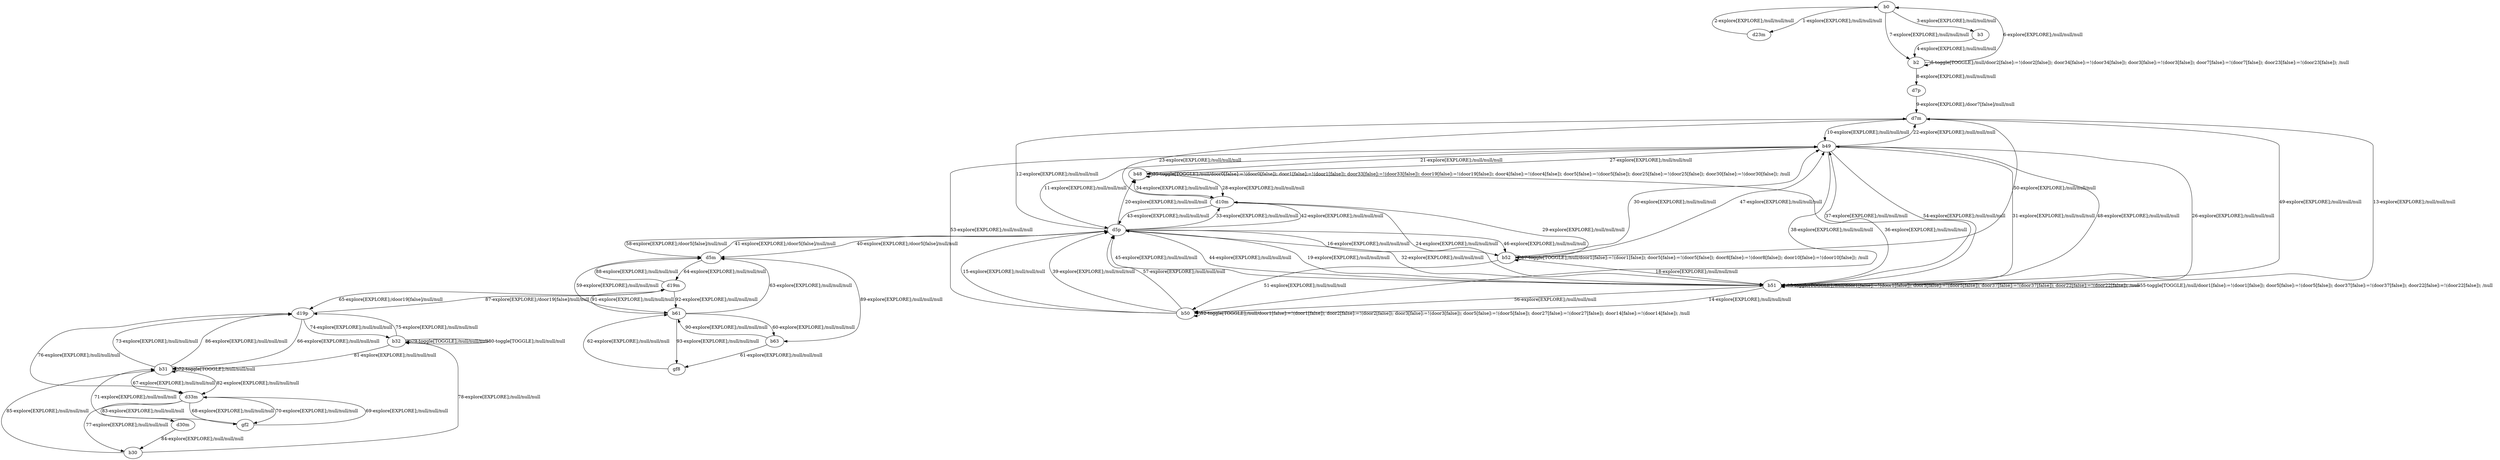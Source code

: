 # Total number of goals covered by this test: 1
# b61 --> gf8

digraph g {
"b0" -> "d23m" [label = "1-explore[EXPLORE];/null/null/null"];
"d23m" -> "b0" [label = "2-explore[EXPLORE];/null/null/null"];
"b0" -> "b3" [label = "3-explore[EXPLORE];/null/null/null"];
"b3" -> "b2" [label = "4-explore[EXPLORE];/null/null/null"];
"b2" -> "b2" [label = "5-toggle[TOGGLE];/null/door2[false]:=!(door2[false]); door34[false]:=!(door34[false]); door3[false]:=!(door3[false]); door7[false]:=!(door7[false]); door23[false]:=!(door23[false]); /null"];
"b2" -> "b0" [label = "6-explore[EXPLORE];/null/null/null"];
"b0" -> "b2" [label = "7-explore[EXPLORE];/null/null/null"];
"b2" -> "d7p" [label = "8-explore[EXPLORE];/null/null/null"];
"d7p" -> "d7m" [label = "9-explore[EXPLORE];/door7[false]/null/null"];
"d7m" -> "b49" [label = "10-explore[EXPLORE];/null/null/null"];
"b49" -> "d5p" [label = "11-explore[EXPLORE];/null/null/null"];
"d5p" -> "d7m" [label = "12-explore[EXPLORE];/null/null/null"];
"d7m" -> "b51" [label = "13-explore[EXPLORE];/null/null/null"];
"b51" -> "b50" [label = "14-explore[EXPLORE];/null/null/null"];
"b50" -> "d5p" [label = "15-explore[EXPLORE];/null/null/null"];
"d5p" -> "b52" [label = "16-explore[EXPLORE];/null/null/null"];
"b52" -> "b52" [label = "17-toggle[TOGGLE];/null/door1[false]:=!(door1[false]); door5[false]:=!(door5[false]); door8[false]:=!(door8[false]); door10[false]:=!(door10[false]); /null"];
"b52" -> "b51" [label = "18-explore[EXPLORE];/null/null/null"];
"b51" -> "d5p" [label = "19-explore[EXPLORE];/null/null/null"];
"d5p" -> "b48" [label = "20-explore[EXPLORE];/null/null/null"];
"b48" -> "b49" [label = "21-explore[EXPLORE];/null/null/null"];
"b49" -> "d7m" [label = "22-explore[EXPLORE];/null/null/null"];
"d7m" -> "d10m" [label = "23-explore[EXPLORE];/null/null/null"];
"d10m" -> "b51" [label = "24-explore[EXPLORE];/null/null/null"];
"b51" -> "b51" [label = "25-toggle[TOGGLE];/null/door1[false]:=!(door1[false]); door5[false]:=!(door5[false]); door37[false]:=!(door37[false]); door22[false]:=!(door22[false]); /null"];
"b51" -> "b49" [label = "26-explore[EXPLORE];/null/null/null"];
"b49" -> "b48" [label = "27-explore[EXPLORE];/null/null/null"];
"b48" -> "d10m" [label = "28-explore[EXPLORE];/null/null/null"];
"d10m" -> "b52" [label = "29-explore[EXPLORE];/null/null/null"];
"b52" -> "b49" [label = "30-explore[EXPLORE];/null/null/null"];
"b49" -> "b51" [label = "31-explore[EXPLORE];/null/null/null"];
"b51" -> "d5p" [label = "32-explore[EXPLORE];/null/null/null"];
"d5p" -> "d10m" [label = "33-explore[EXPLORE];/null/null/null"];
"d10m" -> "b48" [label = "34-explore[EXPLORE];/null/null/null"];
"b48" -> "b48" [label = "35-toggle[TOGGLE];/null/door0[false]:=!(door0[false]); door1[false]:=!(door1[false]); door33[false]:=!(door33[false]); door19[false]:=!(door19[false]); door4[false]:=!(door4[false]); door5[false]:=!(door5[false]); door25[false]:=!(door25[false]); door30[false]:=!(door30[false]); /null"];
"b48" -> "b51" [label = "36-explore[EXPLORE];/null/null/null"];
"b51" -> "b49" [label = "37-explore[EXPLORE];/null/null/null"];
"b49" -> "b50" [label = "38-explore[EXPLORE];/null/null/null"];
"b50" -> "d5p" [label = "39-explore[EXPLORE];/null/null/null"];
"d5p" -> "d5m" [label = "40-explore[EXPLORE];/door5[false]/null/null"];
"d5m" -> "d5p" [label = "41-explore[EXPLORE];/door5[false]/null/null"];
"d5p" -> "d10m" [label = "42-explore[EXPLORE];/null/null/null"];
"d10m" -> "d5p" [label = "43-explore[EXPLORE];/null/null/null"];
"d5p" -> "b51" [label = "44-explore[EXPLORE];/null/null/null"];
"b51" -> "d5p" [label = "45-explore[EXPLORE];/null/null/null"];
"d5p" -> "b52" [label = "46-explore[EXPLORE];/null/null/null"];
"b52" -> "b49" [label = "47-explore[EXPLORE];/null/null/null"];
"b49" -> "b51" [label = "48-explore[EXPLORE];/null/null/null"];
"b51" -> "d7m" [label = "49-explore[EXPLORE];/null/null/null"];
"d7m" -> "b52" [label = "50-explore[EXPLORE];/null/null/null"];
"b52" -> "b50" [label = "51-explore[EXPLORE];/null/null/null"];
"b50" -> "b50" [label = "52-toggle[TOGGLE];/null/door1[false]:=!(door1[false]); door2[false]:=!(door2[false]); door3[false]:=!(door3[false]); door5[false]:=!(door5[false]); door27[false]:=!(door27[false]); door14[false]:=!(door14[false]); /null"];
"b50" -> "b49" [label = "53-explore[EXPLORE];/null/null/null"];
"b49" -> "b51" [label = "54-explore[EXPLORE];/null/null/null"];
"b51" -> "b51" [label = "55-toggle[TOGGLE];/null/door1[false]:=!(door1[false]); door5[false]:=!(door5[false]); door37[false]:=!(door37[false]); door22[false]:=!(door22[false]); /null"];
"b51" -> "b50" [label = "56-explore[EXPLORE];/null/null/null"];
"b50" -> "d5p" [label = "57-explore[EXPLORE];/null/null/null"];
"d5p" -> "d5m" [label = "58-explore[EXPLORE];/door5[false]/null/null"];
"d5m" -> "b61" [label = "59-explore[EXPLORE];/null/null/null"];
"b61" -> "b63" [label = "60-explore[EXPLORE];/null/null/null"];
"b63" -> "gf8" [label = "61-explore[EXPLORE];/null/null/null"];
"gf8" -> "b61" [label = "62-explore[EXPLORE];/null/null/null"];
"b61" -> "d5m" [label = "63-explore[EXPLORE];/null/null/null"];
"d5m" -> "d19m" [label = "64-explore[EXPLORE];/null/null/null"];
"d19m" -> "d19p" [label = "65-explore[EXPLORE];/door19[false]/null/null"];
"d19p" -> "b31" [label = "66-explore[EXPLORE];/null/null/null"];
"b31" -> "d33m" [label = "67-explore[EXPLORE];/null/null/null"];
"d33m" -> "gf2" [label = "68-explore[EXPLORE];/null/null/null"];
"gf2" -> "d33m" [label = "69-explore[EXPLORE];/null/null/null"];
"d33m" -> "gf2" [label = "70-explore[EXPLORE];/null/null/null"];
"gf2" -> "b31" [label = "71-explore[EXPLORE];/null/null/null"];
"b31" -> "b31" [label = "72-toggle[TOGGLE];/null/null/null"];
"b31" -> "d19p" [label = "73-explore[EXPLORE];/null/null/null"];
"d19p" -> "b32" [label = "74-explore[EXPLORE];/null/null/null"];
"b32" -> "d19p" [label = "75-explore[EXPLORE];/null/null/null"];
"d19p" -> "d33m" [label = "76-explore[EXPLORE];/null/null/null"];
"d33m" -> "b30" [label = "77-explore[EXPLORE];/null/null/null"];
"b30" -> "b32" [label = "78-explore[EXPLORE];/null/null/null"];
"b32" -> "b32" [label = "79-toggle[TOGGLE];/null/null/null"];
"b32" -> "b32" [label = "80-toggle[TOGGLE];/null/null/null"];
"b32" -> "b31" [label = "81-explore[EXPLORE];/null/null/null"];
"b31" -> "d33m" [label = "82-explore[EXPLORE];/null/null/null"];
"d33m" -> "d30m" [label = "83-explore[EXPLORE];/null/null/null"];
"d30m" -> "b30" [label = "84-explore[EXPLORE];/null/null/null"];
"b30" -> "b31" [label = "85-explore[EXPLORE];/null/null/null"];
"b31" -> "d19p" [label = "86-explore[EXPLORE];/null/null/null"];
"d19p" -> "d19m" [label = "87-explore[EXPLORE];/door19[false]/null/null"];
"d19m" -> "d5m" [label = "88-explore[EXPLORE];/null/null/null"];
"d5m" -> "b63" [label = "89-explore[EXPLORE];/null/null/null"];
"b63" -> "b61" [label = "90-explore[EXPLORE];/null/null/null"];
"b61" -> "d19m" [label = "91-explore[EXPLORE];/null/null/null"];
"d19m" -> "b61" [label = "92-explore[EXPLORE];/null/null/null"];
"b61" -> "gf8" [label = "93-explore[EXPLORE];/null/null/null"];
}